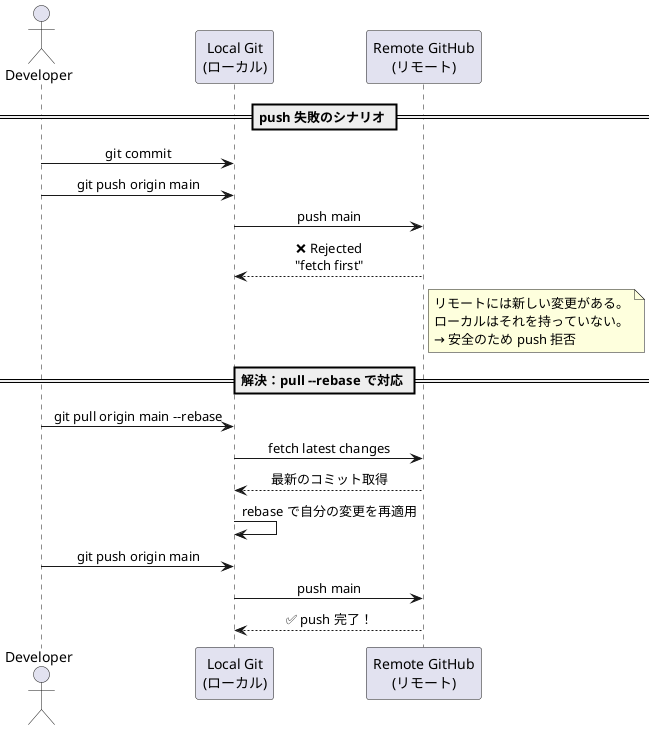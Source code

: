 @startuml
' タイムライン風に表示
skinparam sequenceMessageAlign center
skinparam ParticipantPadding 20

' 登場人物
actor Developer
participant "Local Git\n(ローカル)" as Local
participant "Remote GitHub\n(リモート)" as Remote

== push 失敗のシナリオ ==

Developer -> Local : git commit
Developer -> Local : git push origin main
Local -> Remote : push main
Remote --> Local : ❌ Rejected\n"fetch first"

note right of Remote
リモートには新しい変更がある。
ローカルはそれを持っていない。
→ 安全のため push 拒否
end note

== 解決：pull --rebase で対応 ==

Developer -> Local : git pull origin main --rebase
Local -> Remote : fetch latest changes
Remote --> Local : 最新のコミット取得
Local -> Local : rebase で自分の変更を再適用
Developer -> Local : git push origin main
Local -> Remote : push main
Remote --> Local : ✅ push 完了！

@enduml